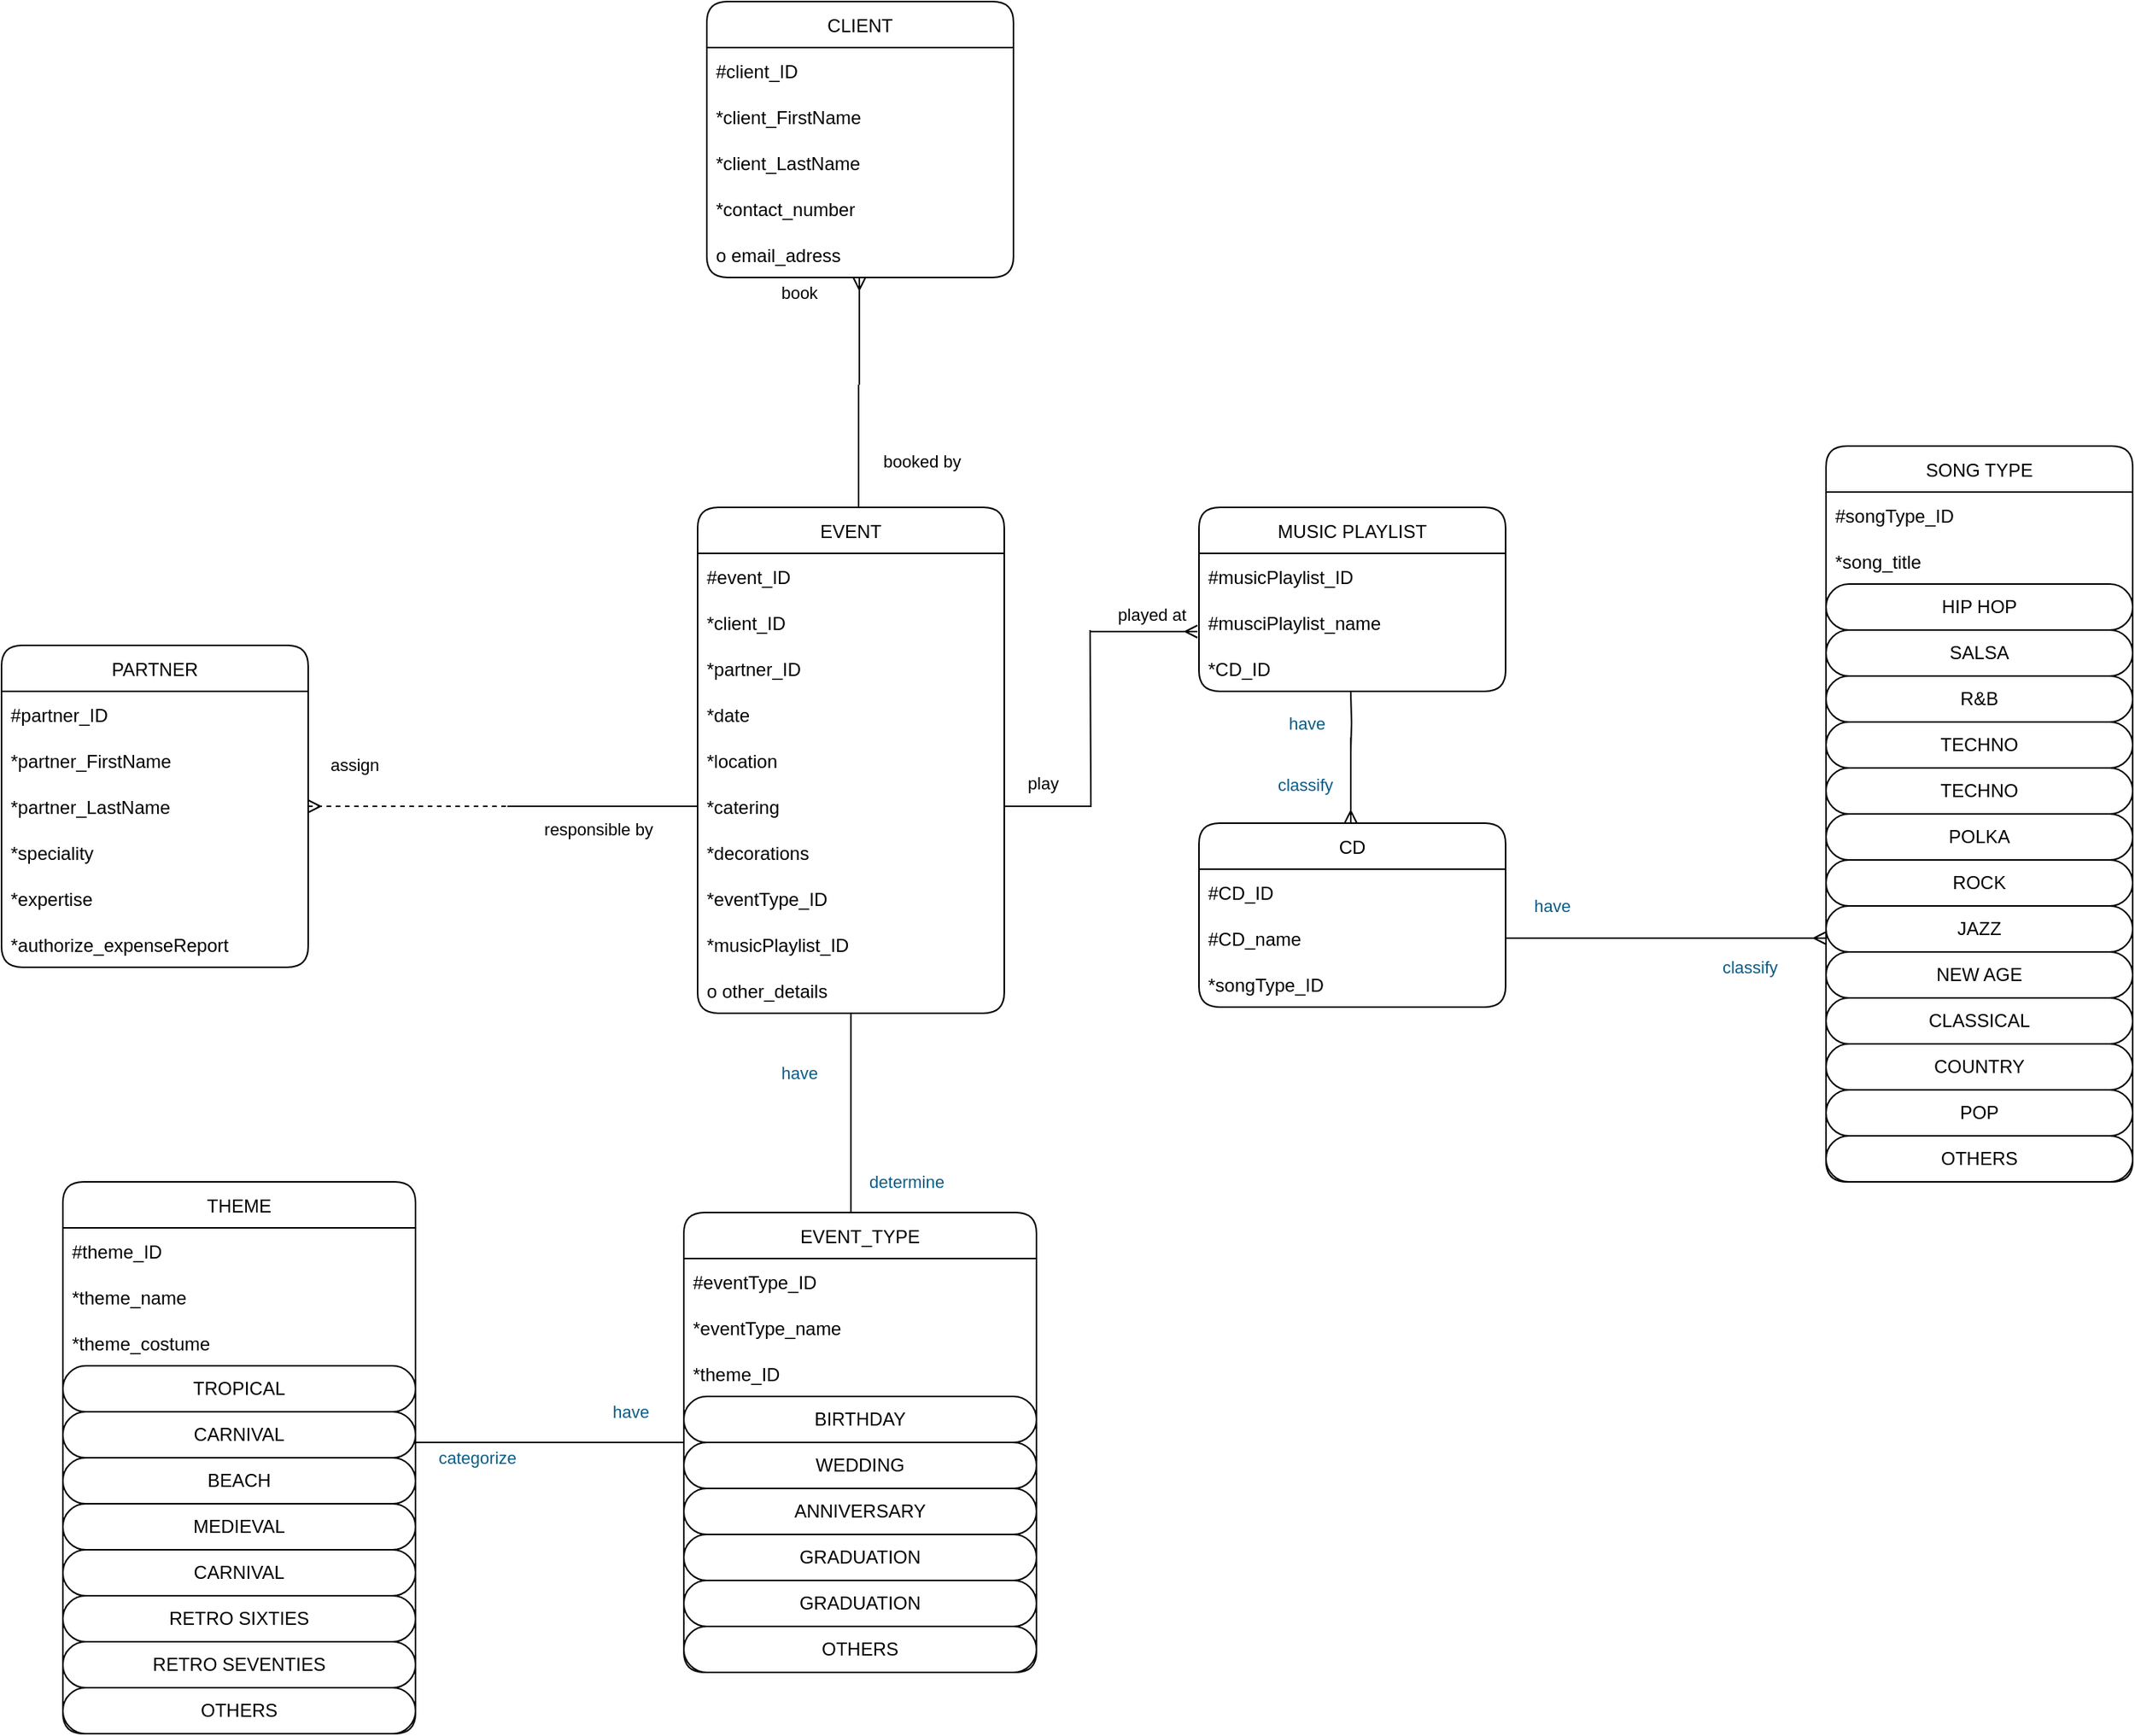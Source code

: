 <mxfile version="15.4.3" type="github">
  <diagram id="XRH6Lqyjns6NIkFxwFMz" name="Page-1">
    <mxGraphModel dx="2420" dy="1917" grid="1" gridSize="10" guides="1" tooltips="1" connect="1" arrows="1" fold="1" page="1" pageScale="1" pageWidth="850" pageHeight="1100" math="0" shadow="0">
      <root>
        <mxCell id="0" />
        <mxCell id="1" parent="0" />
        <mxCell id="zP1shWWx7kafnxMG2WYC-1" value="PARTNER" style="swimlane;fontStyle=0;childLayout=stackLayout;horizontal=1;startSize=30;horizontalStack=0;resizeParent=1;resizeParentMax=0;resizeLast=0;collapsible=1;marginBottom=0;rounded=1;" vertex="1" parent="1">
          <mxGeometry x="-80" y="280" width="200" height="210" as="geometry" />
        </mxCell>
        <mxCell id="zP1shWWx7kafnxMG2WYC-2" value="#partner_ID" style="text;strokeColor=none;fillColor=none;align=left;verticalAlign=middle;spacingLeft=4;spacingRight=4;overflow=hidden;points=[[0,0.5],[1,0.5]];portConstraint=eastwest;rotatable=0;" vertex="1" parent="zP1shWWx7kafnxMG2WYC-1">
          <mxGeometry y="30" width="200" height="30" as="geometry" />
        </mxCell>
        <mxCell id="zP1shWWx7kafnxMG2WYC-3" value="*partner_FirstName" style="text;strokeColor=none;fillColor=none;align=left;verticalAlign=middle;spacingLeft=4;spacingRight=4;overflow=hidden;points=[[0,0.5],[1,0.5]];portConstraint=eastwest;rotatable=0;" vertex="1" parent="zP1shWWx7kafnxMG2WYC-1">
          <mxGeometry y="60" width="200" height="30" as="geometry" />
        </mxCell>
        <mxCell id="zP1shWWx7kafnxMG2WYC-6" value="*partner_LastName" style="text;strokeColor=none;fillColor=none;align=left;verticalAlign=middle;spacingLeft=4;spacingRight=4;overflow=hidden;points=[[0,0.5],[1,0.5]];portConstraint=eastwest;rotatable=0;" vertex="1" parent="zP1shWWx7kafnxMG2WYC-1">
          <mxGeometry y="90" width="200" height="30" as="geometry" />
        </mxCell>
        <mxCell id="zP1shWWx7kafnxMG2WYC-4" value="*speciality" style="text;strokeColor=none;fillColor=none;align=left;verticalAlign=middle;spacingLeft=4;spacingRight=4;overflow=hidden;points=[[0,0.5],[1,0.5]];portConstraint=eastwest;rotatable=0;" vertex="1" parent="zP1shWWx7kafnxMG2WYC-1">
          <mxGeometry y="120" width="200" height="30" as="geometry" />
        </mxCell>
        <mxCell id="zP1shWWx7kafnxMG2WYC-7" value="*expertise" style="text;strokeColor=none;fillColor=none;align=left;verticalAlign=middle;spacingLeft=4;spacingRight=4;overflow=hidden;points=[[0,0.5],[1,0.5]];portConstraint=eastwest;rotatable=0;" vertex="1" parent="zP1shWWx7kafnxMG2WYC-1">
          <mxGeometry y="150" width="200" height="30" as="geometry" />
        </mxCell>
        <mxCell id="zP1shWWx7kafnxMG2WYC-99" value="*authorize_expenseReport" style="text;strokeColor=none;fillColor=none;align=left;verticalAlign=middle;spacingLeft=4;spacingRight=4;overflow=hidden;points=[[0,0.5],[1,0.5]];portConstraint=eastwest;rotatable=0;" vertex="1" parent="zP1shWWx7kafnxMG2WYC-1">
          <mxGeometry y="180" width="200" height="30" as="geometry" />
        </mxCell>
        <mxCell id="zP1shWWx7kafnxMG2WYC-129" value="have" style="edgeStyle=orthogonalEdgeStyle;curved=0;rounded=1;sketch=0;orthogonalLoop=1;jettySize=auto;html=1;fontColor=#095C86;startArrow=none;startFill=0;endArrow=none;endFill=0;strokeColor=#000000;fillColor=#F694C1;" edge="1" parent="1" source="zP1shWWx7kafnxMG2WYC-14">
          <mxGeometry x="0.333" y="-34" relative="1" as="geometry">
            <mxPoint x="474" y="580" as="targetPoint" />
            <mxPoint as="offset" />
          </mxGeometry>
        </mxCell>
        <mxCell id="zP1shWWx7kafnxMG2WYC-14" value="EVENT" style="swimlane;fontStyle=0;childLayout=stackLayout;horizontal=1;startSize=30;horizontalStack=0;resizeParent=1;resizeParentMax=0;resizeLast=0;collapsible=1;marginBottom=0;rounded=1;" vertex="1" parent="1">
          <mxGeometry x="374" y="190" width="200" height="330" as="geometry" />
        </mxCell>
        <mxCell id="zP1shWWx7kafnxMG2WYC-15" value="#event_ID" style="text;strokeColor=none;fillColor=none;align=left;verticalAlign=middle;spacingLeft=4;spacingRight=4;overflow=hidden;points=[[0,0.5],[1,0.5]];portConstraint=eastwest;rotatable=0;" vertex="1" parent="zP1shWWx7kafnxMG2WYC-14">
          <mxGeometry y="30" width="200" height="30" as="geometry" />
        </mxCell>
        <mxCell id="zP1shWWx7kafnxMG2WYC-58" value="*client_ID" style="text;strokeColor=none;fillColor=none;align=left;verticalAlign=middle;spacingLeft=4;spacingRight=4;overflow=hidden;points=[[0,0.5],[1,0.5]];portConstraint=eastwest;rotatable=0;" vertex="1" parent="zP1shWWx7kafnxMG2WYC-14">
          <mxGeometry y="60" width="200" height="30" as="geometry" />
        </mxCell>
        <mxCell id="zP1shWWx7kafnxMG2WYC-59" value="*partner_ID" style="text;strokeColor=none;fillColor=none;align=left;verticalAlign=middle;spacingLeft=4;spacingRight=4;overflow=hidden;points=[[0,0.5],[1,0.5]];portConstraint=eastwest;rotatable=0;" vertex="1" parent="zP1shWWx7kafnxMG2WYC-14">
          <mxGeometry y="90" width="200" height="30" as="geometry" />
        </mxCell>
        <mxCell id="zP1shWWx7kafnxMG2WYC-16" value="*date" style="text;strokeColor=none;fillColor=none;align=left;verticalAlign=middle;spacingLeft=4;spacingRight=4;overflow=hidden;points=[[0,0.5],[1,0.5]];portConstraint=eastwest;rotatable=0;" vertex="1" parent="zP1shWWx7kafnxMG2WYC-14">
          <mxGeometry y="120" width="200" height="30" as="geometry" />
        </mxCell>
        <mxCell id="zP1shWWx7kafnxMG2WYC-17" value="*location" style="text;strokeColor=none;fillColor=none;align=left;verticalAlign=middle;spacingLeft=4;spacingRight=4;overflow=hidden;points=[[0,0.5],[1,0.5]];portConstraint=eastwest;rotatable=0;" vertex="1" parent="zP1shWWx7kafnxMG2WYC-14">
          <mxGeometry y="150" width="200" height="30" as="geometry" />
        </mxCell>
        <mxCell id="zP1shWWx7kafnxMG2WYC-18" value="*catering" style="text;strokeColor=none;fillColor=none;align=left;verticalAlign=middle;spacingLeft=4;spacingRight=4;overflow=hidden;points=[[0,0.5],[1,0.5]];portConstraint=eastwest;rotatable=0;" vertex="1" parent="zP1shWWx7kafnxMG2WYC-14">
          <mxGeometry y="180" width="200" height="30" as="geometry" />
        </mxCell>
        <mxCell id="zP1shWWx7kafnxMG2WYC-19" value="*decorations" style="text;strokeColor=none;fillColor=none;align=left;verticalAlign=middle;spacingLeft=4;spacingRight=4;overflow=hidden;points=[[0,0.5],[1,0.5]];portConstraint=eastwest;rotatable=0;" vertex="1" parent="zP1shWWx7kafnxMG2WYC-14">
          <mxGeometry y="210" width="200" height="30" as="geometry" />
        </mxCell>
        <mxCell id="zP1shWWx7kafnxMG2WYC-61" value="*eventType_ID" style="text;strokeColor=none;fillColor=none;align=left;verticalAlign=middle;spacingLeft=4;spacingRight=4;overflow=hidden;points=[[0,0.5],[1,0.5]];portConstraint=eastwest;rotatable=0;" vertex="1" parent="zP1shWWx7kafnxMG2WYC-14">
          <mxGeometry y="240" width="200" height="30" as="geometry" />
        </mxCell>
        <mxCell id="zP1shWWx7kafnxMG2WYC-82" value="*musicPlaylist_ID" style="text;strokeColor=none;fillColor=none;align=left;verticalAlign=middle;spacingLeft=4;spacingRight=4;overflow=hidden;points=[[0,0.5],[1,0.5]];portConstraint=eastwest;rotatable=0;" vertex="1" parent="zP1shWWx7kafnxMG2WYC-14">
          <mxGeometry y="270" width="200" height="30" as="geometry" />
        </mxCell>
        <mxCell id="zP1shWWx7kafnxMG2WYC-27" value="o other_details" style="text;strokeColor=none;fillColor=none;align=left;verticalAlign=middle;spacingLeft=4;spacingRight=4;overflow=hidden;points=[[0,0.5],[1,0.5]];portConstraint=eastwest;rotatable=0;" vertex="1" parent="zP1shWWx7kafnxMG2WYC-14">
          <mxGeometry y="300" width="200" height="30" as="geometry" />
        </mxCell>
        <mxCell id="zP1shWWx7kafnxMG2WYC-20" value="CLIENT" style="swimlane;fontStyle=0;childLayout=stackLayout;horizontal=1;startSize=30;horizontalStack=0;resizeParent=1;resizeParentMax=0;resizeLast=0;collapsible=1;marginBottom=0;rounded=1;" vertex="1" parent="1">
          <mxGeometry x="380" y="-140" width="200" height="180" as="geometry" />
        </mxCell>
        <mxCell id="zP1shWWx7kafnxMG2WYC-21" value="#client_ID" style="text;strokeColor=none;fillColor=none;align=left;verticalAlign=middle;spacingLeft=4;spacingRight=4;overflow=hidden;points=[[0,0.5],[1,0.5]];portConstraint=eastwest;rotatable=0;" vertex="1" parent="zP1shWWx7kafnxMG2WYC-20">
          <mxGeometry y="30" width="200" height="30" as="geometry" />
        </mxCell>
        <mxCell id="zP1shWWx7kafnxMG2WYC-22" value="*client_FirstName" style="text;strokeColor=none;fillColor=none;align=left;verticalAlign=middle;spacingLeft=4;spacingRight=4;overflow=hidden;points=[[0,0.5],[1,0.5]];portConstraint=eastwest;rotatable=0;" vertex="1" parent="zP1shWWx7kafnxMG2WYC-20">
          <mxGeometry y="60" width="200" height="30" as="geometry" />
        </mxCell>
        <mxCell id="zP1shWWx7kafnxMG2WYC-23" value="*client_LastName" style="text;strokeColor=none;fillColor=none;align=left;verticalAlign=middle;spacingLeft=4;spacingRight=4;overflow=hidden;points=[[0,0.5],[1,0.5]];portConstraint=eastwest;rotatable=0;" vertex="1" parent="zP1shWWx7kafnxMG2WYC-20">
          <mxGeometry y="90" width="200" height="30" as="geometry" />
        </mxCell>
        <mxCell id="zP1shWWx7kafnxMG2WYC-24" value="*contact_number" style="text;strokeColor=none;fillColor=none;align=left;verticalAlign=middle;spacingLeft=4;spacingRight=4;overflow=hidden;points=[[0,0.5],[1,0.5]];portConstraint=eastwest;rotatable=0;" vertex="1" parent="zP1shWWx7kafnxMG2WYC-20">
          <mxGeometry y="120" width="200" height="30" as="geometry" />
        </mxCell>
        <mxCell id="zP1shWWx7kafnxMG2WYC-25" value="o email_adress" style="text;strokeColor=none;fillColor=none;align=left;verticalAlign=middle;spacingLeft=4;spacingRight=4;overflow=hidden;points=[[0,0.5],[1,0.5]];portConstraint=eastwest;rotatable=0;" vertex="1" parent="zP1shWWx7kafnxMG2WYC-20">
          <mxGeometry y="150" width="200" height="30" as="geometry" />
        </mxCell>
        <mxCell id="zP1shWWx7kafnxMG2WYC-132" value="have" style="edgeStyle=orthogonalEdgeStyle;curved=0;rounded=1;sketch=0;orthogonalLoop=1;jettySize=auto;html=1;fontColor=#095C86;startArrow=none;startFill=0;endArrow=none;endFill=0;strokeColor=#000000;fillColor=#F694C1;" edge="1" parent="1">
          <mxGeometry y="30" relative="1" as="geometry">
            <mxPoint x="800" y="350" as="targetPoint" />
            <mxPoint x="800" y="310" as="sourcePoint" />
            <mxPoint as="offset" />
          </mxGeometry>
        </mxCell>
        <mxCell id="zP1shWWx7kafnxMG2WYC-28" value="MUSIC PLAYLIST" style="swimlane;fontStyle=0;childLayout=stackLayout;horizontal=1;startSize=30;horizontalStack=0;resizeParent=1;resizeParentMax=0;resizeLast=0;collapsible=1;marginBottom=0;rounded=1;" vertex="1" parent="1">
          <mxGeometry x="701" y="190" width="200" height="120" as="geometry" />
        </mxCell>
        <mxCell id="zP1shWWx7kafnxMG2WYC-29" value="#musicPlaylist_ID" style="text;strokeColor=none;fillColor=none;align=left;verticalAlign=middle;spacingLeft=4;spacingRight=4;overflow=hidden;points=[[0,0.5],[1,0.5]];portConstraint=eastwest;rotatable=0;" vertex="1" parent="zP1shWWx7kafnxMG2WYC-28">
          <mxGeometry y="30" width="200" height="30" as="geometry" />
        </mxCell>
        <mxCell id="zP1shWWx7kafnxMG2WYC-30" value="#musciPlaylist_name" style="text;strokeColor=none;fillColor=none;align=left;verticalAlign=middle;spacingLeft=4;spacingRight=4;overflow=hidden;points=[[0,0.5],[1,0.5]];portConstraint=eastwest;rotatable=0;" vertex="1" parent="zP1shWWx7kafnxMG2WYC-28">
          <mxGeometry y="60" width="200" height="30" as="geometry" />
        </mxCell>
        <mxCell id="zP1shWWx7kafnxMG2WYC-86" value="*CD_ID" style="text;strokeColor=none;fillColor=none;align=left;verticalAlign=middle;spacingLeft=4;spacingRight=4;overflow=hidden;points=[[0,0.5],[1,0.5]];portConstraint=eastwest;rotatable=0;" vertex="1" parent="zP1shWWx7kafnxMG2WYC-28">
          <mxGeometry y="90" width="200" height="30" as="geometry" />
        </mxCell>
        <mxCell id="zP1shWWx7kafnxMG2WYC-131" value="categorize" style="edgeStyle=orthogonalEdgeStyle;curved=0;rounded=1;sketch=0;orthogonalLoop=1;jettySize=auto;html=1;fontColor=#095C86;startArrow=none;startFill=0;endArrow=none;endFill=0;strokeColor=#000000;fillColor=#F694C1;" edge="1" parent="1">
          <mxGeometry x="-0.111" y="-10" relative="1" as="geometry">
            <mxPoint x="280" y="800" as="targetPoint" />
            <mxPoint x="190" y="800" as="sourcePoint" />
            <mxPoint as="offset" />
          </mxGeometry>
        </mxCell>
        <mxCell id="zP1shWWx7kafnxMG2WYC-34" value="THEME" style="swimlane;fontStyle=0;childLayout=stackLayout;horizontal=1;startSize=30;horizontalStack=0;resizeParent=1;resizeParentMax=0;resizeLast=0;collapsible=1;marginBottom=0;rounded=1;" vertex="1" parent="1">
          <mxGeometry x="-40" y="630" width="230" height="360" as="geometry" />
        </mxCell>
        <mxCell id="zP1shWWx7kafnxMG2WYC-35" value="#theme_ID" style="text;strokeColor=none;fillColor=none;align=left;verticalAlign=middle;spacingLeft=4;spacingRight=4;overflow=hidden;points=[[0,0.5],[1,0.5]];portConstraint=eastwest;rotatable=0;" vertex="1" parent="zP1shWWx7kafnxMG2WYC-34">
          <mxGeometry y="30" width="230" height="30" as="geometry" />
        </mxCell>
        <mxCell id="zP1shWWx7kafnxMG2WYC-36" value="*theme_name" style="text;strokeColor=none;fillColor=none;align=left;verticalAlign=middle;spacingLeft=4;spacingRight=4;overflow=hidden;points=[[0,0.5],[1,0.5]];portConstraint=eastwest;rotatable=0;" vertex="1" parent="zP1shWWx7kafnxMG2WYC-34">
          <mxGeometry y="60" width="230" height="30" as="geometry" />
        </mxCell>
        <mxCell id="zP1shWWx7kafnxMG2WYC-75" value="*theme_costume" style="text;strokeColor=none;fillColor=none;align=left;verticalAlign=middle;spacingLeft=4;spacingRight=4;overflow=hidden;points=[[0,0.5],[1,0.5]];portConstraint=eastwest;rotatable=0;" vertex="1" parent="zP1shWWx7kafnxMG2WYC-34">
          <mxGeometry y="90" width="230" height="30" as="geometry" />
        </mxCell>
        <mxCell id="zP1shWWx7kafnxMG2WYC-51" value="TROPICAL" style="rounded=1;whiteSpace=wrap;html=1;arcSize=50;" vertex="1" parent="zP1shWWx7kafnxMG2WYC-34">
          <mxGeometry y="120" width="230" height="30" as="geometry" />
        </mxCell>
        <mxCell id="zP1shWWx7kafnxMG2WYC-52" value="CARNIVAL" style="rounded=1;whiteSpace=wrap;html=1;arcSize=50;" vertex="1" parent="zP1shWWx7kafnxMG2WYC-34">
          <mxGeometry y="150" width="230" height="30" as="geometry" />
        </mxCell>
        <mxCell id="zP1shWWx7kafnxMG2WYC-54" value="BEACH" style="rounded=1;whiteSpace=wrap;html=1;arcSize=50;" vertex="1" parent="zP1shWWx7kafnxMG2WYC-34">
          <mxGeometry y="180" width="230" height="30" as="geometry" />
        </mxCell>
        <mxCell id="zP1shWWx7kafnxMG2WYC-55" value="MEDIEVAL" style="rounded=1;whiteSpace=wrap;html=1;arcSize=50;" vertex="1" parent="zP1shWWx7kafnxMG2WYC-34">
          <mxGeometry y="210" width="230" height="30" as="geometry" />
        </mxCell>
        <mxCell id="zP1shWWx7kafnxMG2WYC-56" value="CARNIVAL" style="rounded=1;whiteSpace=wrap;html=1;arcSize=50;" vertex="1" parent="zP1shWWx7kafnxMG2WYC-34">
          <mxGeometry y="240" width="230" height="30" as="geometry" />
        </mxCell>
        <mxCell id="zP1shWWx7kafnxMG2WYC-76" value="RETRO SIXTIES" style="rounded=1;whiteSpace=wrap;html=1;arcSize=50;" vertex="1" parent="zP1shWWx7kafnxMG2WYC-34">
          <mxGeometry y="270" width="230" height="30" as="geometry" />
        </mxCell>
        <mxCell id="zP1shWWx7kafnxMG2WYC-77" value="RETRO SEVENTIES" style="rounded=1;whiteSpace=wrap;html=1;arcSize=50;" vertex="1" parent="zP1shWWx7kafnxMG2WYC-34">
          <mxGeometry y="300" width="230" height="30" as="geometry" />
        </mxCell>
        <mxCell id="zP1shWWx7kafnxMG2WYC-78" value="OTHERS" style="rounded=1;whiteSpace=wrap;html=1;arcSize=50;" vertex="1" parent="zP1shWWx7kafnxMG2WYC-34">
          <mxGeometry y="330" width="230" height="30" as="geometry" />
        </mxCell>
        <mxCell id="zP1shWWx7kafnxMG2WYC-128" value="determine" style="edgeStyle=orthogonalEdgeStyle;curved=0;rounded=1;sketch=0;orthogonalLoop=1;jettySize=auto;html=1;fontColor=#095C86;startArrow=none;startFill=0;endArrow=none;endFill=0;strokeColor=#000000;fillColor=#F694C1;" edge="1" parent="1">
          <mxGeometry x="-0.429" y="-36" relative="1" as="geometry">
            <mxPoint x="474" y="580" as="targetPoint" />
            <mxPoint x="474" y="650" as="sourcePoint" />
            <mxPoint as="offset" />
          </mxGeometry>
        </mxCell>
        <mxCell id="zP1shWWx7kafnxMG2WYC-130" value="have" style="edgeStyle=orthogonalEdgeStyle;curved=0;rounded=1;sketch=0;orthogonalLoop=1;jettySize=auto;html=1;fontColor=#095C86;startArrow=none;startFill=0;endArrow=none;endFill=0;strokeColor=#000000;fillColor=#F694C1;" edge="1" parent="1" source="zP1shWWx7kafnxMG2WYC-65">
          <mxGeometry x="-0.176" y="-20" relative="1" as="geometry">
            <mxPoint x="280" y="800" as="targetPoint" />
            <mxPoint as="offset" />
          </mxGeometry>
        </mxCell>
        <mxCell id="zP1shWWx7kafnxMG2WYC-65" value="EVENT_TYPE" style="swimlane;fontStyle=0;childLayout=stackLayout;horizontal=1;startSize=30;horizontalStack=0;resizeParent=1;resizeParentMax=0;resizeLast=0;collapsible=1;marginBottom=0;rounded=1;" vertex="1" parent="1">
          <mxGeometry x="365" y="650" width="230" height="300" as="geometry" />
        </mxCell>
        <mxCell id="zP1shWWx7kafnxMG2WYC-66" value="#eventType_ID" style="text;strokeColor=none;fillColor=none;align=left;verticalAlign=middle;spacingLeft=4;spacingRight=4;overflow=hidden;points=[[0,0.5],[1,0.5]];portConstraint=eastwest;rotatable=0;" vertex="1" parent="zP1shWWx7kafnxMG2WYC-65">
          <mxGeometry y="30" width="230" height="30" as="geometry" />
        </mxCell>
        <mxCell id="zP1shWWx7kafnxMG2WYC-67" value="*eventType_name" style="text;strokeColor=none;fillColor=none;align=left;verticalAlign=middle;spacingLeft=4;spacingRight=4;overflow=hidden;points=[[0,0.5],[1,0.5]];portConstraint=eastwest;rotatable=0;" vertex="1" parent="zP1shWWx7kafnxMG2WYC-65">
          <mxGeometry y="60" width="230" height="30" as="geometry" />
        </mxCell>
        <mxCell id="zP1shWWx7kafnxMG2WYC-68" value="*theme_ID" style="text;strokeColor=none;fillColor=none;align=left;verticalAlign=middle;spacingLeft=4;spacingRight=4;overflow=hidden;points=[[0,0.5],[1,0.5]];portConstraint=eastwest;rotatable=0;" vertex="1" parent="zP1shWWx7kafnxMG2WYC-65">
          <mxGeometry y="90" width="230" height="30" as="geometry" />
        </mxCell>
        <mxCell id="zP1shWWx7kafnxMG2WYC-69" value="BIRTHDAY" style="rounded=1;whiteSpace=wrap;html=1;arcSize=50;" vertex="1" parent="zP1shWWx7kafnxMG2WYC-65">
          <mxGeometry y="120" width="230" height="30" as="geometry" />
        </mxCell>
        <mxCell id="zP1shWWx7kafnxMG2WYC-70" value="WEDDING" style="rounded=1;whiteSpace=wrap;html=1;arcSize=50;" vertex="1" parent="zP1shWWx7kafnxMG2WYC-65">
          <mxGeometry y="150" width="230" height="30" as="geometry" />
        </mxCell>
        <mxCell id="zP1shWWx7kafnxMG2WYC-71" value="ANNIVERSARY" style="rounded=1;whiteSpace=wrap;html=1;arcSize=50;" vertex="1" parent="zP1shWWx7kafnxMG2WYC-65">
          <mxGeometry y="180" width="230" height="30" as="geometry" />
        </mxCell>
        <mxCell id="zP1shWWx7kafnxMG2WYC-72" value="GRADUATION" style="rounded=1;whiteSpace=wrap;html=1;arcSize=50;" vertex="1" parent="zP1shWWx7kafnxMG2WYC-65">
          <mxGeometry y="210" width="230" height="30" as="geometry" />
        </mxCell>
        <mxCell id="zP1shWWx7kafnxMG2WYC-73" value="GRADUATION" style="rounded=1;whiteSpace=wrap;html=1;arcSize=50;" vertex="1" parent="zP1shWWx7kafnxMG2WYC-65">
          <mxGeometry y="240" width="230" height="30" as="geometry" />
        </mxCell>
        <mxCell id="zP1shWWx7kafnxMG2WYC-74" value="OTHERS" style="rounded=1;whiteSpace=wrap;html=1;arcSize=50;" vertex="1" parent="zP1shWWx7kafnxMG2WYC-65">
          <mxGeometry y="270" width="230" height="30" as="geometry" />
        </mxCell>
        <mxCell id="zP1shWWx7kafnxMG2WYC-125" value="classify" style="edgeStyle=orthogonalEdgeStyle;curved=0;rounded=1;sketch=0;orthogonalLoop=1;jettySize=auto;html=1;fontColor=#095C86;strokeColor=#000000;fillColor=#F694C1;endArrow=none;endFill=0;startArrow=ERmany;startFill=0;" edge="1" parent="1" source="zP1shWWx7kafnxMG2WYC-79">
          <mxGeometry x="-0.071" y="30" relative="1" as="geometry">
            <mxPoint x="800" y="340" as="targetPoint" />
            <Array as="points">
              <mxPoint x="800" y="380" />
              <mxPoint x="800" y="380" />
            </Array>
            <mxPoint y="1" as="offset" />
          </mxGeometry>
        </mxCell>
        <mxCell id="zP1shWWx7kafnxMG2WYC-79" value="CD" style="swimlane;fontStyle=0;childLayout=stackLayout;horizontal=1;startSize=30;horizontalStack=0;resizeParent=1;resizeParentMax=0;resizeLast=0;collapsible=1;marginBottom=0;rounded=1;" vertex="1" parent="1">
          <mxGeometry x="701" y="396" width="200" height="120" as="geometry" />
        </mxCell>
        <mxCell id="zP1shWWx7kafnxMG2WYC-84" value="#CD_ID" style="text;strokeColor=none;fillColor=none;align=left;verticalAlign=middle;spacingLeft=4;spacingRight=4;overflow=hidden;points=[[0,0.5],[1,0.5]];portConstraint=eastwest;rotatable=0;" vertex="1" parent="zP1shWWx7kafnxMG2WYC-79">
          <mxGeometry y="30" width="200" height="30" as="geometry" />
        </mxCell>
        <mxCell id="zP1shWWx7kafnxMG2WYC-87" value="#CD_name" style="text;strokeColor=none;fillColor=none;align=left;verticalAlign=middle;spacingLeft=4;spacingRight=4;overflow=hidden;points=[[0,0.5],[1,0.5]];portConstraint=eastwest;rotatable=0;" vertex="1" parent="zP1shWWx7kafnxMG2WYC-79">
          <mxGeometry y="60" width="200" height="30" as="geometry" />
        </mxCell>
        <mxCell id="zP1shWWx7kafnxMG2WYC-85" value="*songType_ID" style="text;strokeColor=none;fillColor=none;align=left;verticalAlign=middle;spacingLeft=4;spacingRight=4;overflow=hidden;points=[[0,0.5],[1,0.5]];portConstraint=eastwest;rotatable=0;" vertex="1" parent="zP1shWWx7kafnxMG2WYC-79">
          <mxGeometry y="90" width="200" height="30" as="geometry" />
        </mxCell>
        <mxCell id="zP1shWWx7kafnxMG2WYC-88" value="SONG TYPE" style="swimlane;fontStyle=0;childLayout=stackLayout;horizontal=1;startSize=30;horizontalStack=0;resizeParent=1;resizeParentMax=0;resizeLast=0;collapsible=1;marginBottom=0;rounded=1;" vertex="1" parent="1">
          <mxGeometry x="1110" y="150" width="200" height="480" as="geometry" />
        </mxCell>
        <mxCell id="zP1shWWx7kafnxMG2WYC-89" value="#songType_ID" style="text;strokeColor=none;fillColor=none;align=left;verticalAlign=middle;spacingLeft=4;spacingRight=4;overflow=hidden;points=[[0,0.5],[1,0.5]];portConstraint=eastwest;rotatable=0;" vertex="1" parent="zP1shWWx7kafnxMG2WYC-88">
          <mxGeometry y="30" width="200" height="30" as="geometry" />
        </mxCell>
        <mxCell id="zP1shWWx7kafnxMG2WYC-90" value="*song_title" style="text;strokeColor=none;fillColor=none;align=left;verticalAlign=middle;spacingLeft=4;spacingRight=4;overflow=hidden;points=[[0,0.5],[1,0.5]];portConstraint=eastwest;rotatable=0;" vertex="1" parent="zP1shWWx7kafnxMG2WYC-88">
          <mxGeometry y="60" width="200" height="30" as="geometry" />
        </mxCell>
        <mxCell id="zP1shWWx7kafnxMG2WYC-102" value="HIP HOP" style="rounded=1;whiteSpace=wrap;html=1;arcSize=50;" vertex="1" parent="zP1shWWx7kafnxMG2WYC-88">
          <mxGeometry y="90" width="200" height="30" as="geometry" />
        </mxCell>
        <mxCell id="zP1shWWx7kafnxMG2WYC-103" value="SALSA" style="rounded=1;whiteSpace=wrap;html=1;arcSize=50;" vertex="1" parent="zP1shWWx7kafnxMG2WYC-88">
          <mxGeometry y="120" width="200" height="30" as="geometry" />
        </mxCell>
        <mxCell id="zP1shWWx7kafnxMG2WYC-104" value="R&amp;amp;B" style="rounded=1;whiteSpace=wrap;html=1;arcSize=50;" vertex="1" parent="zP1shWWx7kafnxMG2WYC-88">
          <mxGeometry y="150" width="200" height="30" as="geometry" />
        </mxCell>
        <mxCell id="zP1shWWx7kafnxMG2WYC-133" value="TECHNO" style="rounded=1;whiteSpace=wrap;html=1;arcSize=50;" vertex="1" parent="zP1shWWx7kafnxMG2WYC-88">
          <mxGeometry y="180" width="200" height="30" as="geometry" />
        </mxCell>
        <mxCell id="zP1shWWx7kafnxMG2WYC-105" value="TECHNO" style="rounded=1;whiteSpace=wrap;html=1;arcSize=50;" vertex="1" parent="zP1shWWx7kafnxMG2WYC-88">
          <mxGeometry y="210" width="200" height="30" as="geometry" />
        </mxCell>
        <mxCell id="zP1shWWx7kafnxMG2WYC-106" value="POLKA" style="rounded=1;whiteSpace=wrap;html=1;arcSize=50;" vertex="1" parent="zP1shWWx7kafnxMG2WYC-88">
          <mxGeometry y="240" width="200" height="30" as="geometry" />
        </mxCell>
        <mxCell id="zP1shWWx7kafnxMG2WYC-107" value="ROCK" style="rounded=1;whiteSpace=wrap;html=1;arcSize=50;" vertex="1" parent="zP1shWWx7kafnxMG2WYC-88">
          <mxGeometry y="270" width="200" height="30" as="geometry" />
        </mxCell>
        <mxCell id="zP1shWWx7kafnxMG2WYC-108" value="JAZZ" style="rounded=1;whiteSpace=wrap;html=1;arcSize=50;" vertex="1" parent="zP1shWWx7kafnxMG2WYC-88">
          <mxGeometry y="300" width="200" height="30" as="geometry" />
        </mxCell>
        <mxCell id="zP1shWWx7kafnxMG2WYC-109" value="NEW AGE" style="rounded=1;whiteSpace=wrap;html=1;arcSize=50;" vertex="1" parent="zP1shWWx7kafnxMG2WYC-88">
          <mxGeometry y="330" width="200" height="30" as="geometry" />
        </mxCell>
        <mxCell id="zP1shWWx7kafnxMG2WYC-110" value="CLASSICAL" style="rounded=1;whiteSpace=wrap;html=1;arcSize=50;" vertex="1" parent="zP1shWWx7kafnxMG2WYC-88">
          <mxGeometry y="360" width="200" height="30" as="geometry" />
        </mxCell>
        <mxCell id="zP1shWWx7kafnxMG2WYC-111" value="COUNTRY" style="rounded=1;whiteSpace=wrap;html=1;arcSize=50;" vertex="1" parent="zP1shWWx7kafnxMG2WYC-88">
          <mxGeometry y="390" width="200" height="30" as="geometry" />
        </mxCell>
        <mxCell id="zP1shWWx7kafnxMG2WYC-112" value="POP" style="rounded=1;whiteSpace=wrap;html=1;arcSize=50;" vertex="1" parent="zP1shWWx7kafnxMG2WYC-88">
          <mxGeometry y="420" width="200" height="30" as="geometry" />
        </mxCell>
        <mxCell id="zP1shWWx7kafnxMG2WYC-113" value="OTHERS" style="rounded=1;whiteSpace=wrap;html=1;arcSize=50;" vertex="1" parent="zP1shWWx7kafnxMG2WYC-88">
          <mxGeometry y="450" width="200" height="30" as="geometry" />
        </mxCell>
        <mxCell id="zP1shWWx7kafnxMG2WYC-114" value="assign" style="edgeStyle=orthogonalEdgeStyle;rounded=0;orthogonalLoop=1;jettySize=auto;html=1;exitX=1;exitY=0.5;exitDx=0;exitDy=0;dashed=1;endArrow=none;endFill=0;startArrow=ERmany;startFill=0;" edge="1" parent="1">
          <mxGeometry x="-0.538" y="27" relative="1" as="geometry">
            <mxPoint x="250" y="385" as="targetPoint" />
            <mxPoint x="120" y="385" as="sourcePoint" />
            <mxPoint as="offset" />
          </mxGeometry>
        </mxCell>
        <mxCell id="zP1shWWx7kafnxMG2WYC-115" value="responsible by" style="edgeStyle=orthogonalEdgeStyle;rounded=0;orthogonalLoop=1;jettySize=auto;html=1;exitX=0;exitY=0.5;exitDx=0;exitDy=0;endArrow=none;endFill=0;" edge="1" parent="1" source="zP1shWWx7kafnxMG2WYC-18">
          <mxGeometry x="0.032" y="15" relative="1" as="geometry">
            <mxPoint x="250" y="385" as="targetPoint" />
            <mxPoint x="-1" as="offset" />
          </mxGeometry>
        </mxCell>
        <mxCell id="zP1shWWx7kafnxMG2WYC-120" value="booked by" style="edgeStyle=orthogonalEdgeStyle;rounded=0;orthogonalLoop=1;jettySize=auto;html=1;endArrow=none;endFill=0;exitX=0.53;exitY=0;exitDx=0;exitDy=0;exitPerimeter=0;" edge="1" parent="1">
          <mxGeometry x="-0.25" y="-41" relative="1" as="geometry">
            <mxPoint x="479" y="110" as="targetPoint" />
            <mxPoint x="479" y="190" as="sourcePoint" />
            <mxPoint as="offset" />
          </mxGeometry>
        </mxCell>
        <mxCell id="zP1shWWx7kafnxMG2WYC-121" value="book" style="edgeStyle=orthogonalEdgeStyle;rounded=0;orthogonalLoop=1;jettySize=auto;html=1;endArrow=ERmany;endFill=0;exitX=0.53;exitY=0;exitDx=0;exitDy=0;exitPerimeter=0;startArrow=none;startFill=0;" edge="1" parent="1">
          <mxGeometry x="0.714" y="40" relative="1" as="geometry">
            <mxPoint x="479.5" y="40" as="targetPoint" />
            <mxPoint x="479.5" y="110" as="sourcePoint" />
            <mxPoint as="offset" />
          </mxGeometry>
        </mxCell>
        <mxCell id="zP1shWWx7kafnxMG2WYC-122" value="play" style="edgeStyle=orthogonalEdgeStyle;rounded=0;orthogonalLoop=1;jettySize=auto;html=1;exitX=1;exitY=0.5;exitDx=0;exitDy=0;startArrow=none;startFill=0;endArrow=none;endFill=0;" edge="1" parent="1" source="zP1shWWx7kafnxMG2WYC-18">
          <mxGeometry x="-0.696" y="15" relative="1" as="geometry">
            <mxPoint x="630" y="270" as="targetPoint" />
            <mxPoint x="-1" as="offset" />
          </mxGeometry>
        </mxCell>
        <mxCell id="zP1shWWx7kafnxMG2WYC-124" value="played at" style="edgeStyle=orthogonalEdgeStyle;rounded=0;orthogonalLoop=1;jettySize=auto;html=1;exitX=0;exitY=0.5;exitDx=0;exitDy=0;startArrow=ERmany;startFill=0;endArrow=none;endFill=0;" edge="1" parent="1">
          <mxGeometry x="-0.143" y="-11" relative="1" as="geometry">
            <mxPoint x="630" y="271" as="targetPoint" />
            <mxPoint x="700" y="271" as="sourcePoint" />
            <mxPoint as="offset" />
          </mxGeometry>
        </mxCell>
        <mxCell id="zP1shWWx7kafnxMG2WYC-126" value="classify" style="edgeStyle=orthogonalEdgeStyle;curved=0;rounded=1;sketch=0;orthogonalLoop=1;jettySize=auto;html=1;fontColor=#095C86;startArrow=ERmany;startFill=0;endArrow=none;endFill=0;strokeColor=#000000;fillColor=#F694C1;" edge="1" parent="1">
          <mxGeometry x="-0.091" y="19" relative="1" as="geometry">
            <mxPoint x="1000" y="471" as="targetPoint" />
            <mxPoint x="1110" y="471" as="sourcePoint" />
            <mxPoint as="offset" />
          </mxGeometry>
        </mxCell>
        <mxCell id="zP1shWWx7kafnxMG2WYC-127" value="have" style="edgeStyle=orthogonalEdgeStyle;curved=0;rounded=1;sketch=0;orthogonalLoop=1;jettySize=auto;html=1;fontColor=#095C86;startArrow=none;startFill=0;endArrow=none;endFill=0;strokeColor=#000000;fillColor=#F694C1;" edge="1" parent="1" source="zP1shWWx7kafnxMG2WYC-87">
          <mxGeometry x="-0.414" y="21" relative="1" as="geometry">
            <mxPoint x="1000" y="471" as="targetPoint" />
            <mxPoint x="1" as="offset" />
          </mxGeometry>
        </mxCell>
      </root>
    </mxGraphModel>
  </diagram>
</mxfile>
